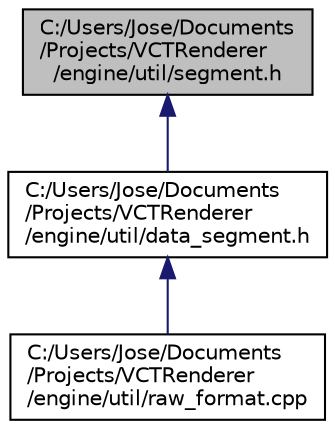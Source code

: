 digraph "C:/Users/Jose/Documents/Projects/VCTRenderer/engine/util/segment.h"
{
 // INTERACTIVE_SVG=YES
 // LATEX_PDF_SIZE
  edge [fontname="Helvetica",fontsize="10",labelfontname="Helvetica",labelfontsize="10"];
  node [fontname="Helvetica",fontsize="10",shape=record];
  Node1 [label="C:/Users/Jose/Documents\l/Projects/VCTRenderer\l/engine/util/segment.h",height=0.2,width=0.4,color="black", fillcolor="grey75", style="filled", fontcolor="black",tooltip=" "];
  Node1 -> Node2 [dir="back",color="midnightblue",fontsize="10",style="solid",fontname="Helvetica"];
  Node2 [label="C:/Users/Jose/Documents\l/Projects/VCTRenderer\l/engine/util/data_segment.h",height=0.2,width=0.4,color="black", fillcolor="white", style="filled",URL="$data__segment_8h.html",tooltip=" "];
  Node2 -> Node3 [dir="back",color="midnightblue",fontsize="10",style="solid",fontname="Helvetica"];
  Node3 [label="C:/Users/Jose/Documents\l/Projects/VCTRenderer\l/engine/util/raw_format.cpp",height=0.2,width=0.4,color="black", fillcolor="white", style="filled",URL="$raw__format_8cpp.html",tooltip=" "];
}
